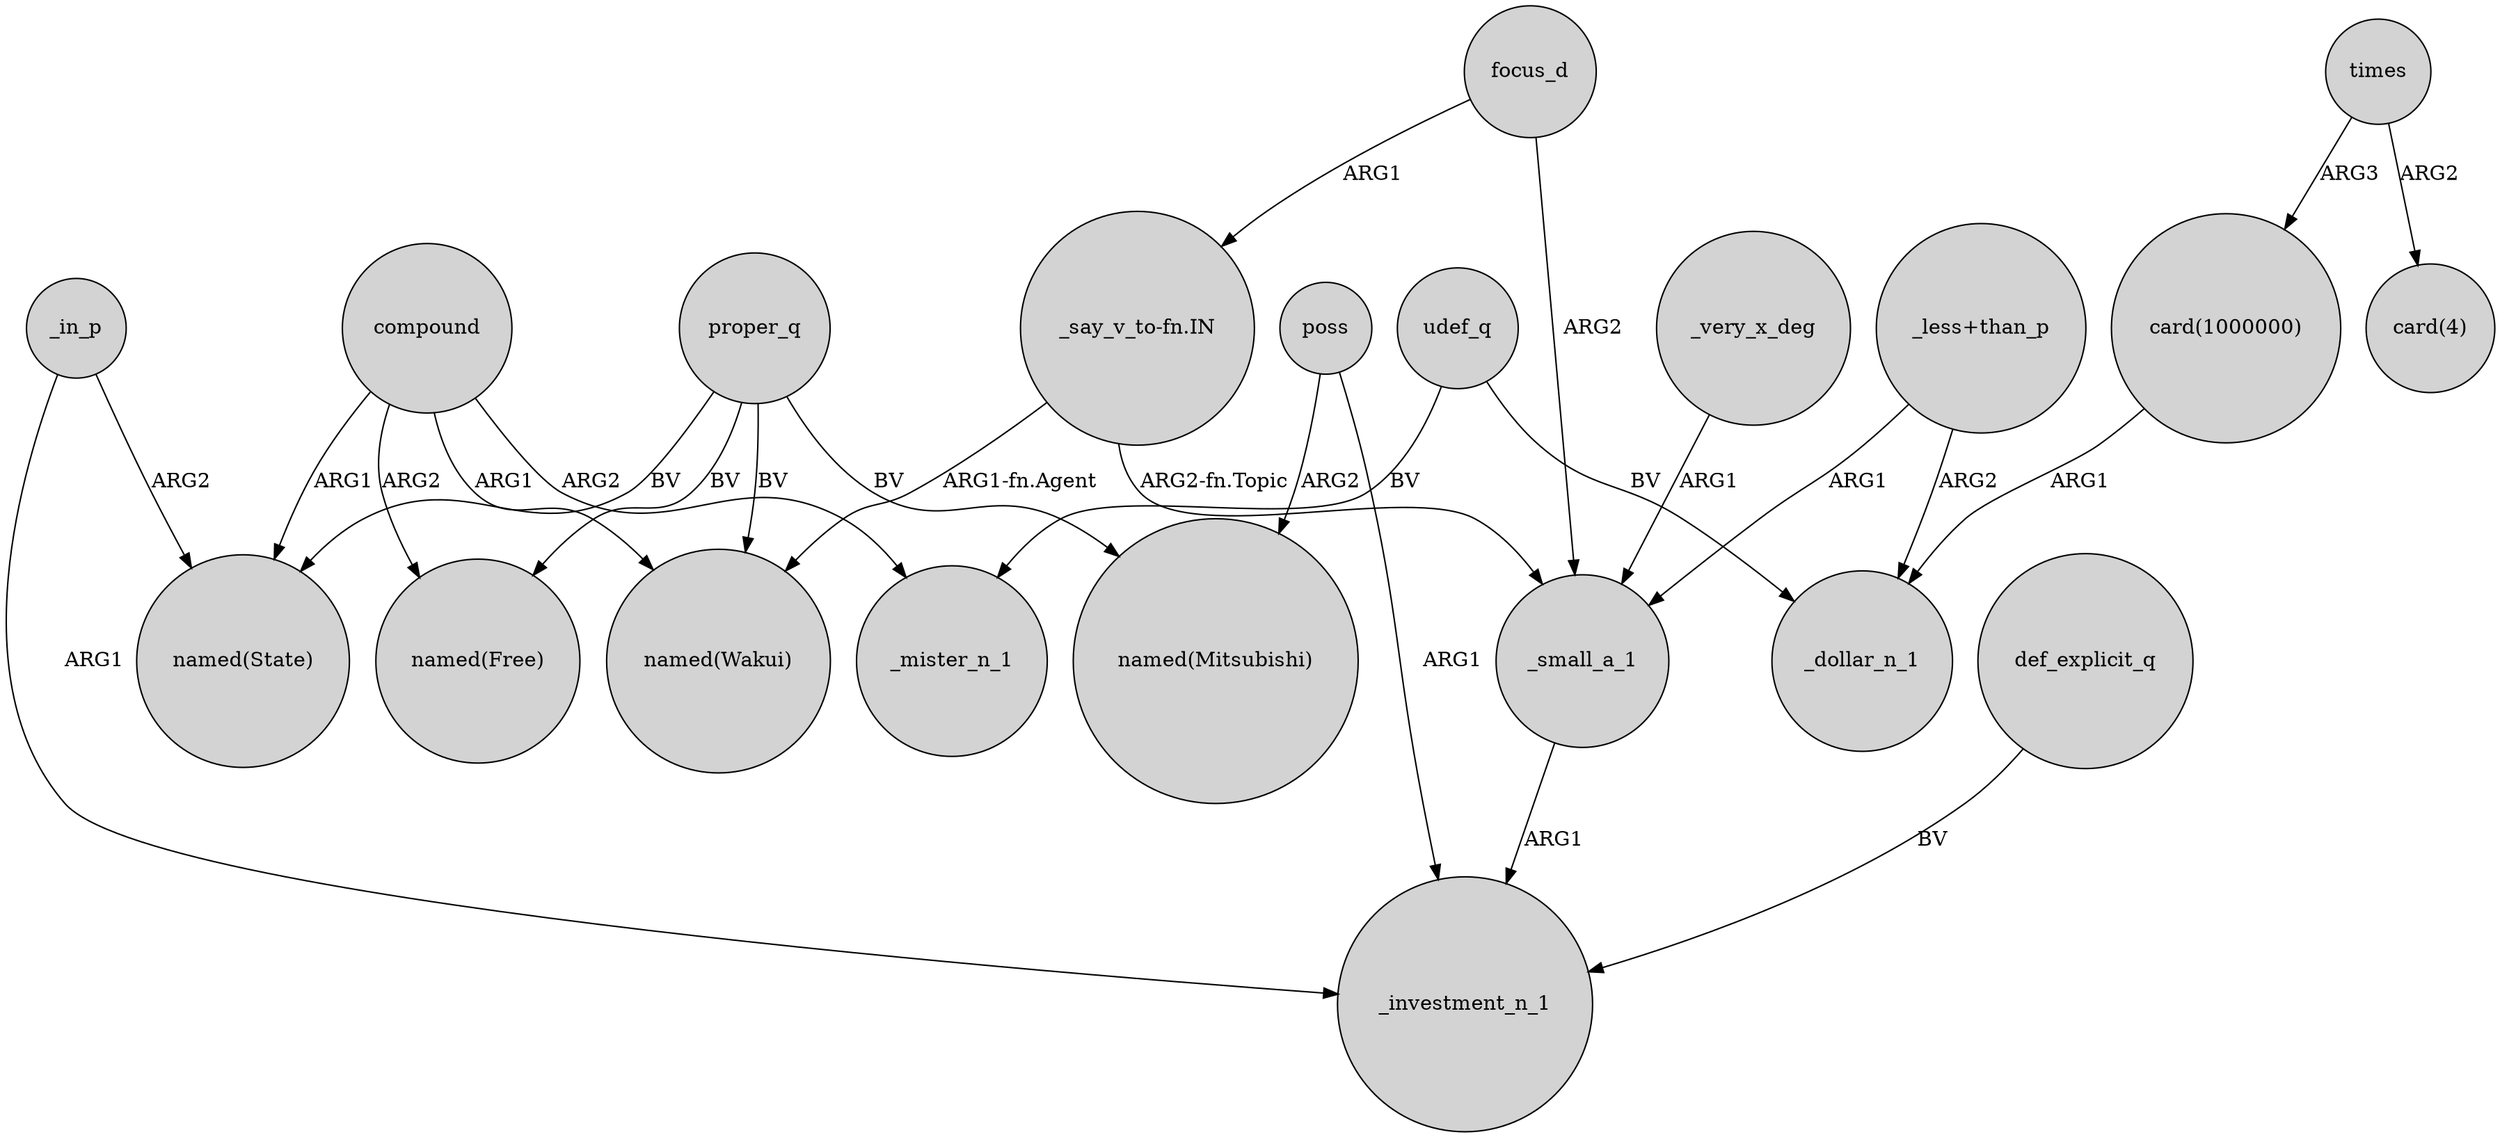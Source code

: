 digraph {
	node [shape=circle style=filled]
	"card(1000000)" -> _dollar_n_1 [label=ARG1]
	poss -> _investment_n_1 [label=ARG1]
	compound -> _mister_n_1 [label=ARG2]
	_in_p -> "named(State)" [label=ARG2]
	udef_q -> _mister_n_1 [label=BV]
	"_say_v_to-fn.IN" -> "named(Wakui)" [label="ARG1-fn.Agent"]
	focus_d -> _small_a_1 [label=ARG2]
	compound -> "named(Free)" [label=ARG2]
	_very_x_deg -> _small_a_1 [label=ARG1]
	compound -> "named(Wakui)" [label=ARG1]
	compound -> "named(State)" [label=ARG1]
	times -> "card(4)" [label=ARG2]
	times -> "card(1000000)" [label=ARG3]
	proper_q -> "named(Mitsubishi)" [label=BV]
	def_explicit_q -> _investment_n_1 [label=BV]
	poss -> "named(Mitsubishi)" [label=ARG2]
	"_less+than_p" -> _dollar_n_1 [label=ARG2]
	"_less+than_p" -> _small_a_1 [label=ARG1]
	proper_q -> "named(State)" [label=BV]
	_small_a_1 -> _investment_n_1 [label=ARG1]
	proper_q -> "named(Wakui)" [label=BV]
	_in_p -> _investment_n_1 [label=ARG1]
	"_say_v_to-fn.IN" -> _small_a_1 [label="ARG2-fn.Topic"]
	proper_q -> "named(Free)" [label=BV]
	udef_q -> _dollar_n_1 [label=BV]
	focus_d -> "_say_v_to-fn.IN" [label=ARG1]
}
